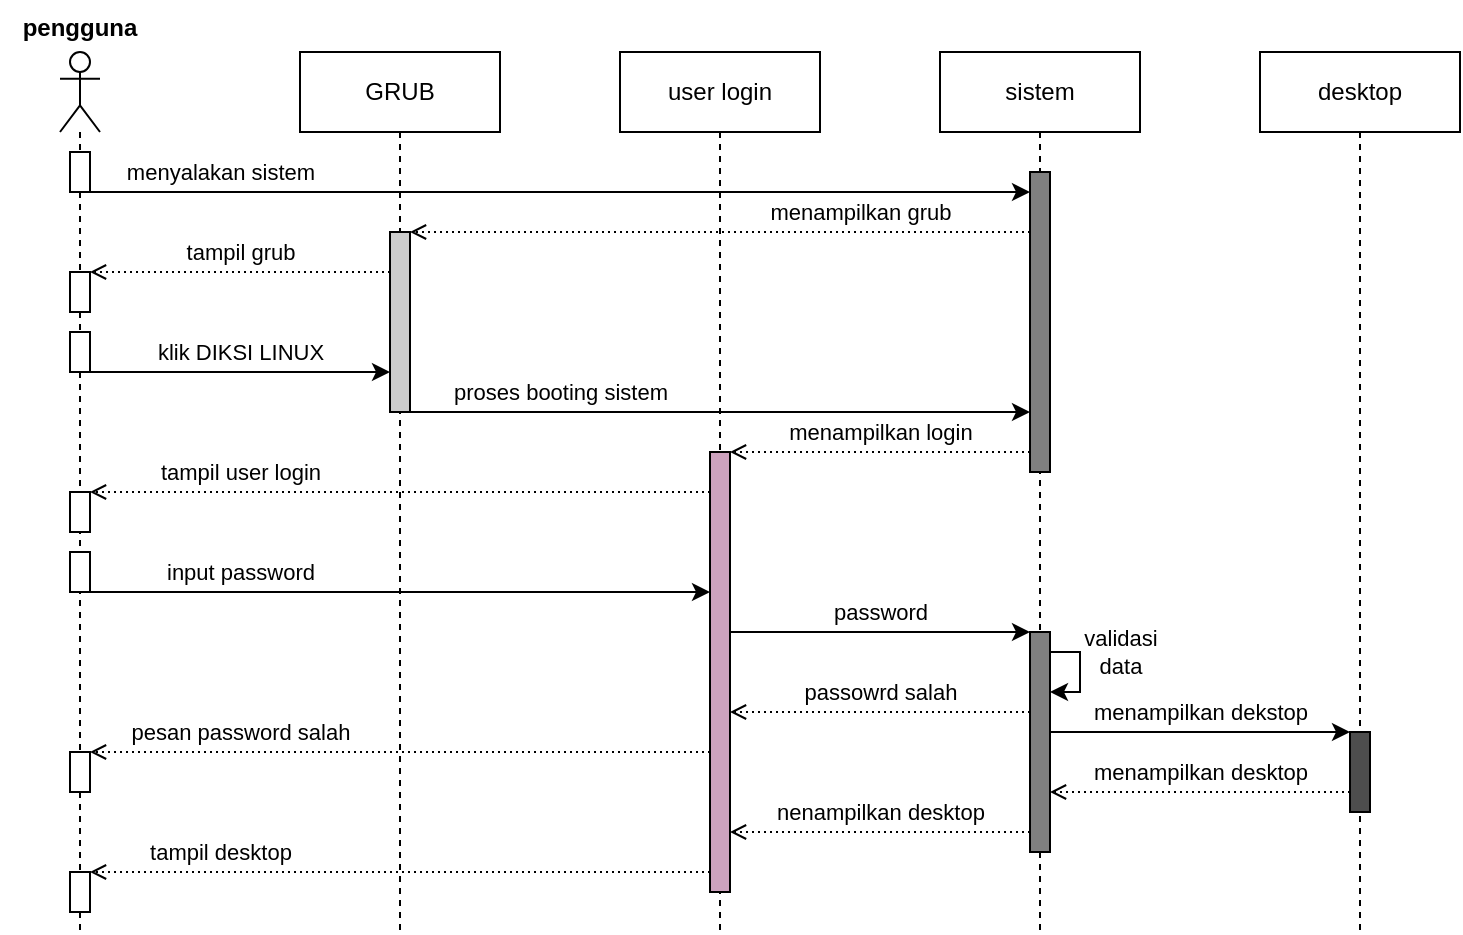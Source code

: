 <mxfile version="20.0.4" type="device"><diagram id="7hxsqjyYqvYk_cPpTbc1" name="Halaman-1"><mxGraphModel dx="723" dy="326" grid="1" gridSize="10" guides="1" tooltips="1" connect="1" arrows="1" fold="1" page="1" pageScale="1" pageWidth="850" pageHeight="1100" math="0" shadow="0"><root><mxCell id="0"/><mxCell id="1" parent="0"/><mxCell id="VZURA2szrpwFswQn8ezD-1" value="" style="shape=umlLifeline;participant=umlActor;perimeter=lifelinePerimeter;whiteSpace=wrap;html=1;container=1;collapsible=0;recursiveResize=0;verticalAlign=top;spacingTop=36;outlineConnect=0;" vertex="1" parent="1"><mxGeometry x="70" y="40" width="20" height="440" as="geometry"/></mxCell><mxCell id="VZURA2szrpwFswQn8ezD-53" value="" style="html=1;points=[];perimeter=orthogonalPerimeter;fillColor=#FFFFFF;" vertex="1" parent="VZURA2szrpwFswQn8ezD-1"><mxGeometry x="5" y="50" width="10" height="20" as="geometry"/></mxCell><mxCell id="VZURA2szrpwFswQn8ezD-58" value="" style="html=1;points=[];perimeter=orthogonalPerimeter;fillColor=#FFFFFF;" vertex="1" parent="VZURA2szrpwFswQn8ezD-1"><mxGeometry x="5" y="110" width="10" height="20" as="geometry"/></mxCell><mxCell id="VZURA2szrpwFswQn8ezD-62" value="" style="html=1;points=[];perimeter=orthogonalPerimeter;fillColor=#FFFFFF;" vertex="1" parent="VZURA2szrpwFswQn8ezD-1"><mxGeometry x="5" y="140" width="10" height="20" as="geometry"/></mxCell><mxCell id="VZURA2szrpwFswQn8ezD-68" value="" style="html=1;points=[];perimeter=orthogonalPerimeter;fillColor=#FFFFFF;" vertex="1" parent="VZURA2szrpwFswQn8ezD-1"><mxGeometry x="5" y="220" width="10" height="20" as="geometry"/></mxCell><mxCell id="VZURA2szrpwFswQn8ezD-70" value="" style="html=1;points=[];perimeter=orthogonalPerimeter;fillColor=#FFFFFF;" vertex="1" parent="VZURA2szrpwFswQn8ezD-1"><mxGeometry x="5" y="250" width="10" height="20" as="geometry"/></mxCell><mxCell id="VZURA2szrpwFswQn8ezD-76" value="" style="html=1;points=[];perimeter=orthogonalPerimeter;fillColor=#FFFFFF;" vertex="1" parent="VZURA2szrpwFswQn8ezD-1"><mxGeometry x="5" y="350" width="10" height="20" as="geometry"/></mxCell><mxCell id="VZURA2szrpwFswQn8ezD-84" value="" style="html=1;points=[];perimeter=orthogonalPerimeter;fillColor=#FFFFFF;" vertex="1" parent="VZURA2szrpwFswQn8ezD-1"><mxGeometry x="5" y="410" width="10" height="20" as="geometry"/></mxCell><mxCell id="VZURA2szrpwFswQn8ezD-2" value="GRUB" style="shape=umlLifeline;perimeter=lifelinePerimeter;whiteSpace=wrap;html=1;container=1;collapsible=0;recursiveResize=0;outlineConnect=0;" vertex="1" parent="1"><mxGeometry x="190" y="40" width="100" height="440" as="geometry"/></mxCell><mxCell id="VZURA2szrpwFswQn8ezD-56" value="" style="html=1;points=[];perimeter=orthogonalPerimeter;fillColor=#CCCCCC;" vertex="1" parent="VZURA2szrpwFswQn8ezD-2"><mxGeometry x="45" y="90" width="10" height="90" as="geometry"/></mxCell><mxCell id="VZURA2szrpwFswQn8ezD-6" value="user login" style="shape=umlLifeline;perimeter=lifelinePerimeter;whiteSpace=wrap;html=1;container=1;collapsible=0;recursiveResize=0;outlineConnect=0;" vertex="1" parent="1"><mxGeometry x="350" y="40" width="100" height="440" as="geometry"/></mxCell><mxCell id="VZURA2szrpwFswQn8ezD-66" value="" style="html=1;points=[];perimeter=orthogonalPerimeter;fillColor=#CDA2BE;" vertex="1" parent="VZURA2szrpwFswQn8ezD-6"><mxGeometry x="45" y="200" width="10" height="220" as="geometry"/></mxCell><mxCell id="VZURA2szrpwFswQn8ezD-26" value="pengguna" style="text;align=center;fontStyle=1;verticalAlign=middle;spacingLeft=3;spacingRight=3;strokeColor=none;rotatable=0;points=[[0,0.5],[1,0.5]];portConstraint=eastwest;" vertex="1" parent="1"><mxGeometry x="40" y="14" width="80" height="26" as="geometry"/></mxCell><mxCell id="VZURA2szrpwFswQn8ezD-51" value="sistem" style="shape=umlLifeline;perimeter=lifelinePerimeter;whiteSpace=wrap;html=1;container=1;collapsible=0;recursiveResize=0;outlineConnect=0;" vertex="1" parent="1"><mxGeometry x="510" y="40" width="100" height="440" as="geometry"/></mxCell><mxCell id="VZURA2szrpwFswQn8ezD-54" value="" style="html=1;points=[];perimeter=orthogonalPerimeter;fillColor=#808080;" vertex="1" parent="VZURA2szrpwFswQn8ezD-51"><mxGeometry x="45" y="60" width="10" height="150" as="geometry"/></mxCell><mxCell id="VZURA2szrpwFswQn8ezD-73" value="" style="html=1;points=[];perimeter=orthogonalPerimeter;fillColor=#808080;" vertex="1" parent="VZURA2szrpwFswQn8ezD-51"><mxGeometry x="45" y="290" width="10" height="110" as="geometry"/></mxCell><mxCell id="VZURA2szrpwFswQn8ezD-74" value="validasi&lt;br&gt;data" style="edgeStyle=orthogonalEdgeStyle;rounded=0;orthogonalLoop=1;jettySize=auto;html=1;endArrow=classic;endFill=1;" edge="1" parent="VZURA2szrpwFswQn8ezD-51" source="VZURA2szrpwFswQn8ezD-73" target="VZURA2szrpwFswQn8ezD-73"><mxGeometry x="-0.4" y="20" relative="1" as="geometry"><Array as="points"><mxPoint x="70" y="300"/><mxPoint x="70" y="320"/></Array><mxPoint as="offset"/></mxGeometry></mxCell><mxCell id="VZURA2szrpwFswQn8ezD-52" value="desktop" style="shape=umlLifeline;perimeter=lifelinePerimeter;whiteSpace=wrap;html=1;container=1;collapsible=0;recursiveResize=0;outlineConnect=0;" vertex="1" parent="1"><mxGeometry x="670" y="40" width="100" height="440" as="geometry"/></mxCell><mxCell id="VZURA2szrpwFswQn8ezD-79" value="" style="html=1;points=[];perimeter=orthogonalPerimeter;fillColor=#4D4D4D;" vertex="1" parent="VZURA2szrpwFswQn8ezD-52"><mxGeometry x="45" y="340" width="10" height="40" as="geometry"/></mxCell><mxCell id="VZURA2szrpwFswQn8ezD-55" value="menyalakan sistem" style="edgeStyle=orthogonalEdgeStyle;rounded=0;orthogonalLoop=1;jettySize=auto;html=1;endArrow=classic;endFill=1;" edge="1" parent="1" source="VZURA2szrpwFswQn8ezD-53" target="VZURA2szrpwFswQn8ezD-54"><mxGeometry x="-0.723" y="10" relative="1" as="geometry"><Array as="points"><mxPoint x="220" y="110"/><mxPoint x="220" y="110"/></Array><mxPoint as="offset"/></mxGeometry></mxCell><mxCell id="VZURA2szrpwFswQn8ezD-57" value="menampilkan grub" style="edgeStyle=orthogonalEdgeStyle;rounded=0;orthogonalLoop=1;jettySize=auto;html=1;endArrow=open;endFill=0;dashed=1;dashPattern=1 2;" edge="1" parent="1" source="VZURA2szrpwFswQn8ezD-54" target="VZURA2szrpwFswQn8ezD-56"><mxGeometry x="-0.452" y="-10" relative="1" as="geometry"><Array as="points"><mxPoint x="350" y="130"/><mxPoint x="350" y="130"/></Array><mxPoint as="offset"/></mxGeometry></mxCell><mxCell id="VZURA2szrpwFswQn8ezD-59" value="tampil grub" style="edgeStyle=orthogonalEdgeStyle;rounded=0;orthogonalLoop=1;jettySize=auto;html=1;endArrow=open;endFill=0;dashed=1;dashPattern=1 2;" edge="1" parent="1" source="VZURA2szrpwFswQn8ezD-56" target="VZURA2szrpwFswQn8ezD-58"><mxGeometry y="-10" relative="1" as="geometry"><Array as="points"><mxPoint x="130" y="150"/><mxPoint x="130" y="150"/></Array><mxPoint as="offset"/></mxGeometry></mxCell><mxCell id="VZURA2szrpwFswQn8ezD-63" value="klik DIKSI LINUX" style="edgeStyle=orthogonalEdgeStyle;rounded=0;orthogonalLoop=1;jettySize=auto;html=1;endArrow=classic;endFill=1;" edge="1" parent="1" source="VZURA2szrpwFswQn8ezD-62" target="VZURA2szrpwFswQn8ezD-56"><mxGeometry y="10" relative="1" as="geometry"><Array as="points"><mxPoint x="120" y="200"/><mxPoint x="120" y="200"/></Array><mxPoint as="offset"/></mxGeometry></mxCell><mxCell id="VZURA2szrpwFswQn8ezD-64" value="proses booting sistem" style="edgeStyle=orthogonalEdgeStyle;rounded=0;orthogonalLoop=1;jettySize=auto;html=1;endArrow=classic;endFill=1;" edge="1" parent="1" source="VZURA2szrpwFswQn8ezD-56" target="VZURA2szrpwFswQn8ezD-54"><mxGeometry x="-0.516" y="10" relative="1" as="geometry"><Array as="points"><mxPoint x="480" y="220"/><mxPoint x="480" y="220"/></Array><mxPoint as="offset"/></mxGeometry></mxCell><mxCell id="VZURA2szrpwFswQn8ezD-67" value="menampilkan login" style="edgeStyle=orthogonalEdgeStyle;rounded=0;orthogonalLoop=1;jettySize=auto;html=1;endArrow=open;endFill=0;dashed=1;dashPattern=1 2;" edge="1" parent="1" source="VZURA2szrpwFswQn8ezD-54" target="VZURA2szrpwFswQn8ezD-66"><mxGeometry y="-10" relative="1" as="geometry"><Array as="points"><mxPoint x="520" y="240"/><mxPoint x="520" y="240"/></Array><mxPoint as="offset"/></mxGeometry></mxCell><mxCell id="VZURA2szrpwFswQn8ezD-69" value="tampil user login" style="edgeStyle=orthogonalEdgeStyle;rounded=0;orthogonalLoop=1;jettySize=auto;html=1;endArrow=open;endFill=0;dashed=1;dashPattern=1 2;" edge="1" parent="1" source="VZURA2szrpwFswQn8ezD-66" target="VZURA2szrpwFswQn8ezD-68"><mxGeometry x="0.516" y="-10" relative="1" as="geometry"><Array as="points"><mxPoint x="320" y="260"/><mxPoint x="320" y="260"/></Array><mxPoint as="offset"/></mxGeometry></mxCell><mxCell id="VZURA2szrpwFswQn8ezD-71" value="input password" style="edgeStyle=orthogonalEdgeStyle;rounded=0;orthogonalLoop=1;jettySize=auto;html=1;endArrow=classic;endFill=1;" edge="1" parent="1" source="VZURA2szrpwFswQn8ezD-70" target="VZURA2szrpwFswQn8ezD-66"><mxGeometry x="-0.516" y="10" relative="1" as="geometry"><Array as="points"><mxPoint x="160" y="310"/><mxPoint x="160" y="310"/></Array><mxPoint as="offset"/></mxGeometry></mxCell><mxCell id="VZURA2szrpwFswQn8ezD-72" value="password" style="edgeStyle=orthogonalEdgeStyle;rounded=0;orthogonalLoop=1;jettySize=auto;html=1;endArrow=classic;endFill=1;" edge="1" parent="1" source="VZURA2szrpwFswQn8ezD-66" target="VZURA2szrpwFswQn8ezD-73"><mxGeometry y="10" relative="1" as="geometry"><Array as="points"><mxPoint x="480" y="330"/><mxPoint x="480" y="330"/></Array><mxPoint as="offset"/></mxGeometry></mxCell><mxCell id="VZURA2szrpwFswQn8ezD-75" value="passowrd salah" style="edgeStyle=orthogonalEdgeStyle;rounded=0;orthogonalLoop=1;jettySize=auto;html=1;endArrow=open;endFill=0;dashed=1;dashPattern=1 2;" edge="1" parent="1" source="VZURA2szrpwFswQn8ezD-73" target="VZURA2szrpwFswQn8ezD-66"><mxGeometry y="-10" relative="1" as="geometry"><Array as="points"><mxPoint x="450" y="370"/><mxPoint x="450" y="370"/></Array><mxPoint as="offset"/></mxGeometry></mxCell><mxCell id="VZURA2szrpwFswQn8ezD-77" value="pesan password salah" style="edgeStyle=orthogonalEdgeStyle;rounded=0;orthogonalLoop=1;jettySize=auto;html=1;endArrow=open;endFill=0;dashed=1;dashPattern=1 2;" edge="1" parent="1" source="VZURA2szrpwFswQn8ezD-66" target="VZURA2szrpwFswQn8ezD-76"><mxGeometry x="0.516" y="-10" relative="1" as="geometry"><Array as="points"><mxPoint x="200" y="390"/><mxPoint x="200" y="390"/></Array><mxPoint as="offset"/></mxGeometry></mxCell><mxCell id="VZURA2szrpwFswQn8ezD-78" value="nenampilkan desktop" style="edgeStyle=orthogonalEdgeStyle;rounded=0;orthogonalLoop=1;jettySize=auto;html=1;endArrow=open;endFill=0;dashed=1;dashPattern=1 2;" edge="1" parent="1" source="VZURA2szrpwFswQn8ezD-73" target="VZURA2szrpwFswQn8ezD-66"><mxGeometry y="-10" relative="1" as="geometry"><Array as="points"><mxPoint x="500" y="430"/><mxPoint x="500" y="430"/></Array><mxPoint as="offset"/></mxGeometry></mxCell><mxCell id="VZURA2szrpwFswQn8ezD-80" value="menampilkan dekstop" style="edgeStyle=orthogonalEdgeStyle;rounded=0;orthogonalLoop=1;jettySize=auto;html=1;endArrow=classic;endFill=1;" edge="1" parent="1" source="VZURA2szrpwFswQn8ezD-73" target="VZURA2szrpwFswQn8ezD-79"><mxGeometry y="10" relative="1" as="geometry"><Array as="points"><mxPoint x="650" y="380"/><mxPoint x="650" y="380"/></Array><mxPoint as="offset"/></mxGeometry></mxCell><mxCell id="VZURA2szrpwFswQn8ezD-83" value="menampilkan desktop" style="edgeStyle=orthogonalEdgeStyle;rounded=0;orthogonalLoop=1;jettySize=auto;html=1;endArrow=open;endFill=0;dashed=1;dashPattern=1 2;" edge="1" parent="1" source="VZURA2szrpwFswQn8ezD-79" target="VZURA2szrpwFswQn8ezD-73"><mxGeometry y="-10" relative="1" as="geometry"><Array as="points"><mxPoint x="640" y="410"/><mxPoint x="640" y="410"/></Array><mxPoint as="offset"/></mxGeometry></mxCell><mxCell id="VZURA2szrpwFswQn8ezD-85" value="tampil desktop" style="edgeStyle=orthogonalEdgeStyle;rounded=0;orthogonalLoop=1;jettySize=auto;html=1;endArrow=open;endFill=0;dashed=1;dashPattern=1 2;" edge="1" parent="1" source="VZURA2szrpwFswQn8ezD-66" target="VZURA2szrpwFswQn8ezD-84"><mxGeometry x="0.581" y="-10" relative="1" as="geometry"><Array as="points"><mxPoint x="230" y="450"/><mxPoint x="230" y="450"/></Array><mxPoint as="offset"/></mxGeometry></mxCell></root></mxGraphModel></diagram></mxfile>